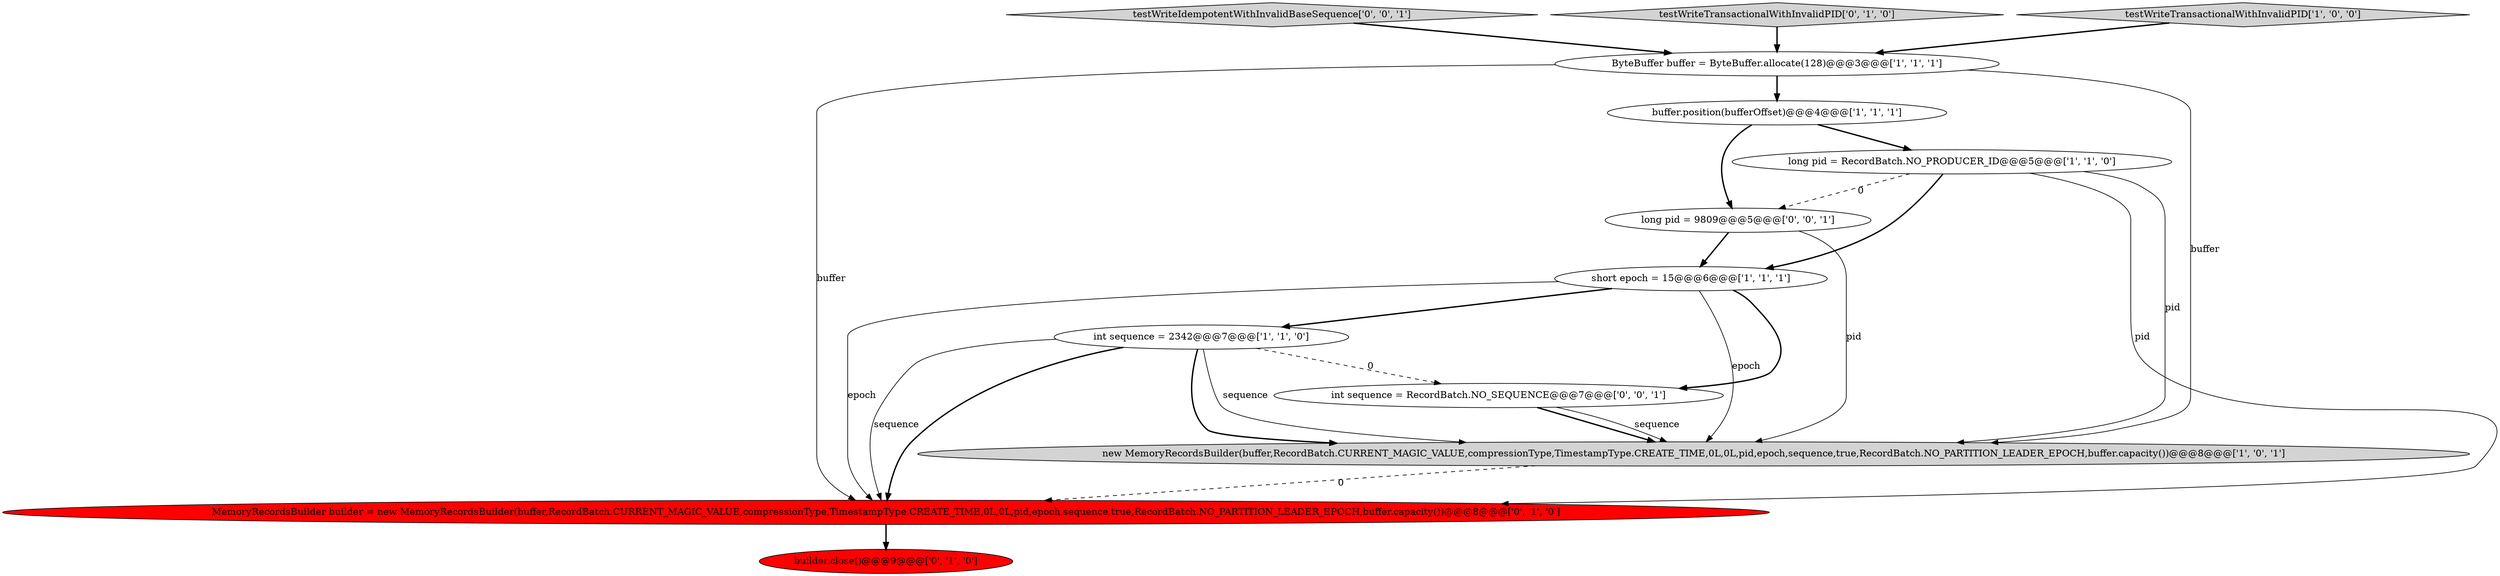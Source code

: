 digraph {
3 [style = filled, label = "short epoch = 15@@@6@@@['1', '1', '1']", fillcolor = white, shape = ellipse image = "AAA0AAABBB1BBB"];
7 [style = filled, label = "MemoryRecordsBuilder builder = new MemoryRecordsBuilder(buffer,RecordBatch.CURRENT_MAGIC_VALUE,compressionType,TimestampType.CREATE_TIME,0L,0L,pid,epoch,sequence,true,RecordBatch.NO_PARTITION_LEADER_EPOCH,buffer.capacity())@@@8@@@['0', '1', '0']", fillcolor = red, shape = ellipse image = "AAA1AAABBB2BBB"];
6 [style = filled, label = "buffer.position(bufferOffset)@@@4@@@['1', '1', '1']", fillcolor = white, shape = ellipse image = "AAA0AAABBB1BBB"];
11 [style = filled, label = "long pid = 9809@@@5@@@['0', '0', '1']", fillcolor = white, shape = ellipse image = "AAA0AAABBB3BBB"];
1 [style = filled, label = "int sequence = 2342@@@7@@@['1', '1', '0']", fillcolor = white, shape = ellipse image = "AAA0AAABBB1BBB"];
5 [style = filled, label = "new MemoryRecordsBuilder(buffer,RecordBatch.CURRENT_MAGIC_VALUE,compressionType,TimestampType.CREATE_TIME,0L,0L,pid,epoch,sequence,true,RecordBatch.NO_PARTITION_LEADER_EPOCH,buffer.capacity())@@@8@@@['1', '0', '1']", fillcolor = lightgray, shape = ellipse image = "AAA0AAABBB1BBB"];
2 [style = filled, label = "ByteBuffer buffer = ByteBuffer.allocate(128)@@@3@@@['1', '1', '1']", fillcolor = white, shape = ellipse image = "AAA0AAABBB1BBB"];
12 [style = filled, label = "testWriteIdempotentWithInvalidBaseSequence['0', '0', '1']", fillcolor = lightgray, shape = diamond image = "AAA0AAABBB3BBB"];
8 [style = filled, label = "builder.close()@@@9@@@['0', '1', '0']", fillcolor = red, shape = ellipse image = "AAA1AAABBB2BBB"];
10 [style = filled, label = "int sequence = RecordBatch.NO_SEQUENCE@@@7@@@['0', '0', '1']", fillcolor = white, shape = ellipse image = "AAA0AAABBB3BBB"];
4 [style = filled, label = "long pid = RecordBatch.NO_PRODUCER_ID@@@5@@@['1', '1', '0']", fillcolor = white, shape = ellipse image = "AAA0AAABBB1BBB"];
9 [style = filled, label = "testWriteTransactionalWithInvalidPID['0', '1', '0']", fillcolor = lightgray, shape = diamond image = "AAA0AAABBB2BBB"];
0 [style = filled, label = "testWriteTransactionalWithInvalidPID['1', '0', '0']", fillcolor = lightgray, shape = diamond image = "AAA0AAABBB1BBB"];
1->5 [style = bold, label=""];
4->3 [style = bold, label=""];
3->1 [style = bold, label=""];
9->2 [style = bold, label=""];
2->6 [style = bold, label=""];
1->7 [style = solid, label="sequence"];
0->2 [style = bold, label=""];
1->10 [style = dashed, label="0"];
7->8 [style = bold, label=""];
1->7 [style = bold, label=""];
3->5 [style = solid, label="epoch"];
3->10 [style = bold, label=""];
6->4 [style = bold, label=""];
12->2 [style = bold, label=""];
11->5 [style = solid, label="pid"];
10->5 [style = bold, label=""];
11->3 [style = bold, label=""];
6->11 [style = bold, label=""];
2->5 [style = solid, label="buffer"];
1->5 [style = solid, label="sequence"];
2->7 [style = solid, label="buffer"];
4->7 [style = solid, label="pid"];
4->11 [style = dashed, label="0"];
10->5 [style = solid, label="sequence"];
5->7 [style = dashed, label="0"];
4->5 [style = solid, label="pid"];
3->7 [style = solid, label="epoch"];
}
